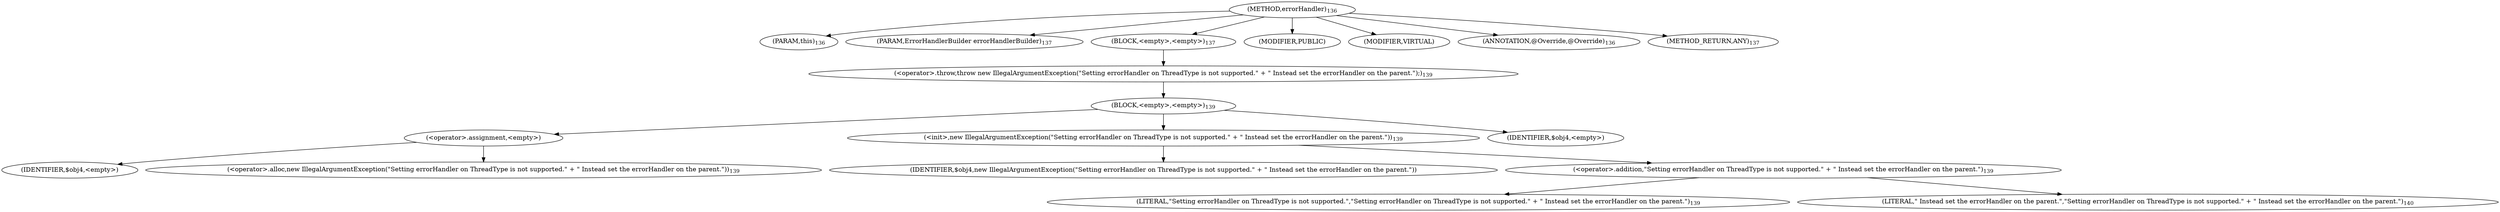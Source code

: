 digraph "errorHandler" {  
"465" [label = <(METHOD,errorHandler)<SUB>136</SUB>> ]
"466" [label = <(PARAM,this)<SUB>136</SUB>> ]
"467" [label = <(PARAM,ErrorHandlerBuilder errorHandlerBuilder)<SUB>137</SUB>> ]
"468" [label = <(BLOCK,&lt;empty&gt;,&lt;empty&gt;)<SUB>137</SUB>> ]
"469" [label = <(&lt;operator&gt;.throw,throw new IllegalArgumentException(&quot;Setting errorHandler on ThreadType is not supported.&quot; + &quot; Instead set the errorHandler on the parent.&quot;);)<SUB>139</SUB>> ]
"470" [label = <(BLOCK,&lt;empty&gt;,&lt;empty&gt;)<SUB>139</SUB>> ]
"471" [label = <(&lt;operator&gt;.assignment,&lt;empty&gt;)> ]
"472" [label = <(IDENTIFIER,$obj4,&lt;empty&gt;)> ]
"473" [label = <(&lt;operator&gt;.alloc,new IllegalArgumentException(&quot;Setting errorHandler on ThreadType is not supported.&quot; + &quot; Instead set the errorHandler on the parent.&quot;))<SUB>139</SUB>> ]
"474" [label = <(&lt;init&gt;,new IllegalArgumentException(&quot;Setting errorHandler on ThreadType is not supported.&quot; + &quot; Instead set the errorHandler on the parent.&quot;))<SUB>139</SUB>> ]
"475" [label = <(IDENTIFIER,$obj4,new IllegalArgumentException(&quot;Setting errorHandler on ThreadType is not supported.&quot; + &quot; Instead set the errorHandler on the parent.&quot;))> ]
"476" [label = <(&lt;operator&gt;.addition,&quot;Setting errorHandler on ThreadType is not supported.&quot; + &quot; Instead set the errorHandler on the parent.&quot;)<SUB>139</SUB>> ]
"477" [label = <(LITERAL,&quot;Setting errorHandler on ThreadType is not supported.&quot;,&quot;Setting errorHandler on ThreadType is not supported.&quot; + &quot; Instead set the errorHandler on the parent.&quot;)<SUB>139</SUB>> ]
"478" [label = <(LITERAL,&quot; Instead set the errorHandler on the parent.&quot;,&quot;Setting errorHandler on ThreadType is not supported.&quot; + &quot; Instead set the errorHandler on the parent.&quot;)<SUB>140</SUB>> ]
"479" [label = <(IDENTIFIER,$obj4,&lt;empty&gt;)> ]
"480" [label = <(MODIFIER,PUBLIC)> ]
"481" [label = <(MODIFIER,VIRTUAL)> ]
"482" [label = <(ANNOTATION,@Override,@Override)<SUB>136</SUB>> ]
"483" [label = <(METHOD_RETURN,ANY)<SUB>137</SUB>> ]
  "465" -> "466" 
  "465" -> "467" 
  "465" -> "468" 
  "465" -> "480" 
  "465" -> "481" 
  "465" -> "482" 
  "465" -> "483" 
  "468" -> "469" 
  "469" -> "470" 
  "470" -> "471" 
  "470" -> "474" 
  "470" -> "479" 
  "471" -> "472" 
  "471" -> "473" 
  "474" -> "475" 
  "474" -> "476" 
  "476" -> "477" 
  "476" -> "478" 
}
